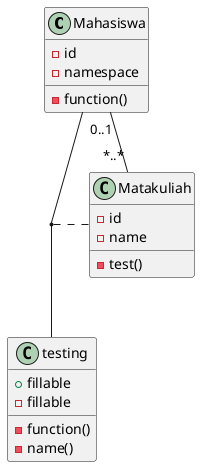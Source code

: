 @startuml ClassDiagram

class Mahasiswa{
    - id 
    - namespace
    - function()
}

class Matakuliah{
    - id 
    - name
    - test()
}

class testing{
    +fillable
    -fillable
    -function()
    -name()
}

Mahasiswa "0..1" - "*..*" Matakuliah
(Mahasiswa, testing) . Matakuliah


@enduml